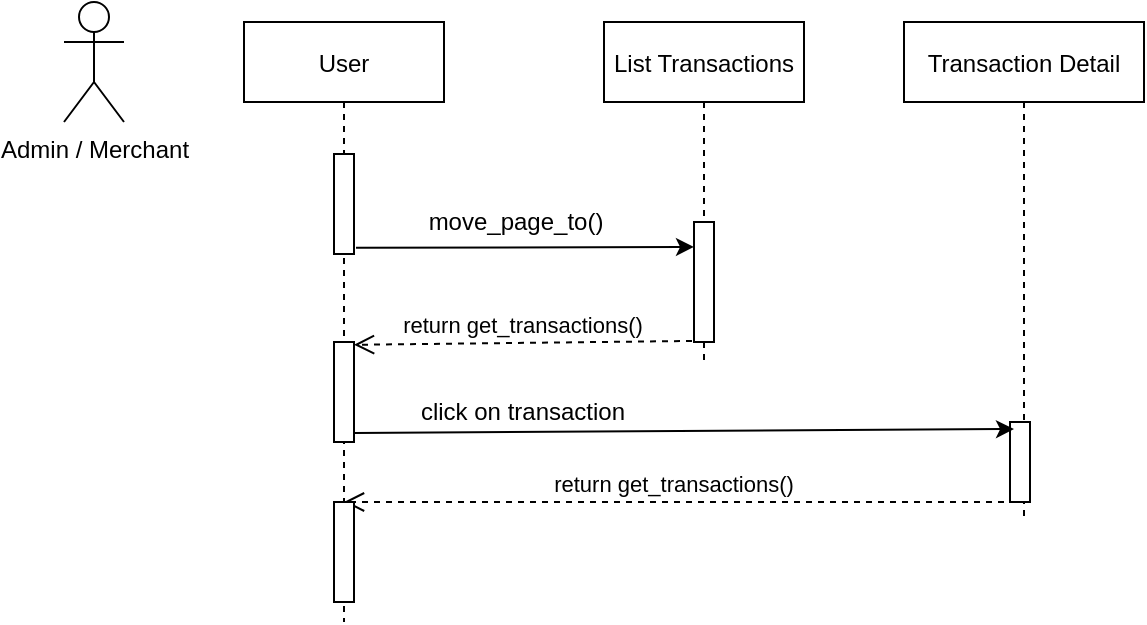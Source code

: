 <mxfile version="21.5.0" type="device">
  <diagram id="kgpKYQtTHZ0yAKxKKP6v" name="Page-1">
    <mxGraphModel dx="1804" dy="534" grid="1" gridSize="10" guides="1" tooltips="1" connect="1" arrows="1" fold="1" page="1" pageScale="1" pageWidth="850" pageHeight="1100" math="0" shadow="0">
      <root>
        <mxCell id="0" />
        <mxCell id="1" parent="0" />
        <mxCell id="3nuBFxr9cyL0pnOWT2aG-1" value="User" style="shape=umlLifeline;perimeter=lifelinePerimeter;container=1;collapsible=0;recursiveResize=0;rounded=0;shadow=0;strokeWidth=1;" parent="1" vertex="1">
          <mxGeometry x="120" y="80" width="100" height="300" as="geometry" />
        </mxCell>
        <mxCell id="3nuBFxr9cyL0pnOWT2aG-2" value="" style="points=[];perimeter=orthogonalPerimeter;rounded=0;shadow=0;strokeWidth=1;" parent="3nuBFxr9cyL0pnOWT2aG-1" vertex="1">
          <mxGeometry x="45" y="66" width="10" height="50" as="geometry" />
        </mxCell>
        <mxCell id="p9ofNzFv0D4uH2ADNaXC-16" value="" style="points=[];perimeter=orthogonalPerimeter;rounded=0;shadow=0;strokeWidth=1;" parent="3nuBFxr9cyL0pnOWT2aG-1" vertex="1">
          <mxGeometry x="45" y="160" width="10" height="50" as="geometry" />
        </mxCell>
        <mxCell id="3nuBFxr9cyL0pnOWT2aG-5" value="Transaction Detail" style="shape=umlLifeline;perimeter=lifelinePerimeter;container=1;collapsible=0;recursiveResize=0;rounded=0;shadow=0;strokeWidth=1;" parent="1" vertex="1">
          <mxGeometry x="450" y="80" width="120" height="250" as="geometry" />
        </mxCell>
        <mxCell id="p9ofNzFv0D4uH2ADNaXC-24" value="" style="points=[];perimeter=orthogonalPerimeter;rounded=0;shadow=0;strokeWidth=1;" parent="3nuBFxr9cyL0pnOWT2aG-5" vertex="1">
          <mxGeometry x="53" y="200" width="10" height="40" as="geometry" />
        </mxCell>
        <mxCell id="p9ofNzFv0D4uH2ADNaXC-1" value="Admin / Merchant" style="shape=umlActor;verticalLabelPosition=bottom;verticalAlign=top;html=1;outlineConnect=0;" parent="1" vertex="1">
          <mxGeometry x="30" y="70" width="30" height="60" as="geometry" />
        </mxCell>
        <mxCell id="p9ofNzFv0D4uH2ADNaXC-12" value="move_page_to()" style="text;html=1;strokeColor=none;fillColor=none;align=center;verticalAlign=middle;whiteSpace=wrap;rounded=0;" parent="1" vertex="1">
          <mxGeometry x="226" y="165" width="60" height="30" as="geometry" />
        </mxCell>
        <mxCell id="p9ofNzFv0D4uH2ADNaXC-15" value="return get_transactions()" style="verticalAlign=bottom;endArrow=open;dashed=1;endSize=8;shadow=0;strokeWidth=1;entryX=1.1;entryY=-0.012;entryDx=0;entryDy=0;entryPerimeter=0;exitX=0;exitY=0.958;exitDx=0;exitDy=0;exitPerimeter=0;" parent="1" edge="1">
          <mxGeometry relative="1" as="geometry">
            <mxPoint x="175" y="241.4" as="targetPoint" />
            <mxPoint x="344" y="239.48" as="sourcePoint" />
          </mxGeometry>
        </mxCell>
        <mxCell id="p9ofNzFv0D4uH2ADNaXC-17" value="List Transactions" style="shape=umlLifeline;perimeter=lifelinePerimeter;container=1;collapsible=0;recursiveResize=0;rounded=0;shadow=0;strokeWidth=1;" parent="1" vertex="1">
          <mxGeometry x="300" y="80" width="100" height="170" as="geometry" />
        </mxCell>
        <mxCell id="p9ofNzFv0D4uH2ADNaXC-18" value="" style="points=[];perimeter=orthogonalPerimeter;rounded=0;shadow=0;strokeWidth=1;" parent="p9ofNzFv0D4uH2ADNaXC-17" vertex="1">
          <mxGeometry x="45" y="100" width="10" height="60" as="geometry" />
        </mxCell>
        <mxCell id="p9ofNzFv0D4uH2ADNaXC-22" value="" style="endArrow=classic;html=1;rounded=0;exitX=1.1;exitY=0.938;exitDx=0;exitDy=0;exitPerimeter=0;entryX=0;entryY=0.208;entryDx=0;entryDy=0;entryPerimeter=0;" parent="1" source="3nuBFxr9cyL0pnOWT2aG-2" target="p9ofNzFv0D4uH2ADNaXC-18" edge="1">
          <mxGeometry width="50" height="50" relative="1" as="geometry">
            <mxPoint x="400" y="270" as="sourcePoint" />
            <mxPoint x="450" y="220" as="targetPoint" />
          </mxGeometry>
        </mxCell>
        <mxCell id="p9ofNzFv0D4uH2ADNaXC-23" value="" style="endArrow=classic;html=1;rounded=0;exitX=1.1;exitY=0.763;exitDx=0;exitDy=0;exitPerimeter=0;entryX=0.1;entryY=0.088;entryDx=0;entryDy=0;entryPerimeter=0;" parent="1" edge="1">
          <mxGeometry width="50" height="50" relative="1" as="geometry">
            <mxPoint x="175" y="285.52" as="sourcePoint" />
            <mxPoint x="505" y="283.52" as="targetPoint" />
          </mxGeometry>
        </mxCell>
        <mxCell id="p9ofNzFv0D4uH2ADNaXC-25" value="click on transaction" style="text;html=1;strokeColor=none;fillColor=none;align=center;verticalAlign=middle;whiteSpace=wrap;rounded=0;" parent="1" vertex="1">
          <mxGeometry x="200" y="260" width="119" height="30" as="geometry" />
        </mxCell>
        <mxCell id="p9ofNzFv0D4uH2ADNaXC-28" value="return get_transactions()" style="verticalAlign=bottom;endArrow=open;dashed=1;endSize=8;shadow=0;strokeWidth=1;exitX=-0.3;exitY=1;exitDx=0;exitDy=0;exitPerimeter=0;" parent="1" source="p9ofNzFv0D4uH2ADNaXC-24" target="3nuBFxr9cyL0pnOWT2aG-1" edge="1">
          <mxGeometry relative="1" as="geometry">
            <mxPoint x="200" y="320" as="targetPoint" />
            <mxPoint x="354" y="249.48" as="sourcePoint" />
          </mxGeometry>
        </mxCell>
        <mxCell id="p9ofNzFv0D4uH2ADNaXC-29" value="" style="points=[];perimeter=orthogonalPerimeter;rounded=0;shadow=0;strokeWidth=1;" parent="1" vertex="1">
          <mxGeometry x="165" y="320" width="10" height="50" as="geometry" />
        </mxCell>
      </root>
    </mxGraphModel>
  </diagram>
</mxfile>
